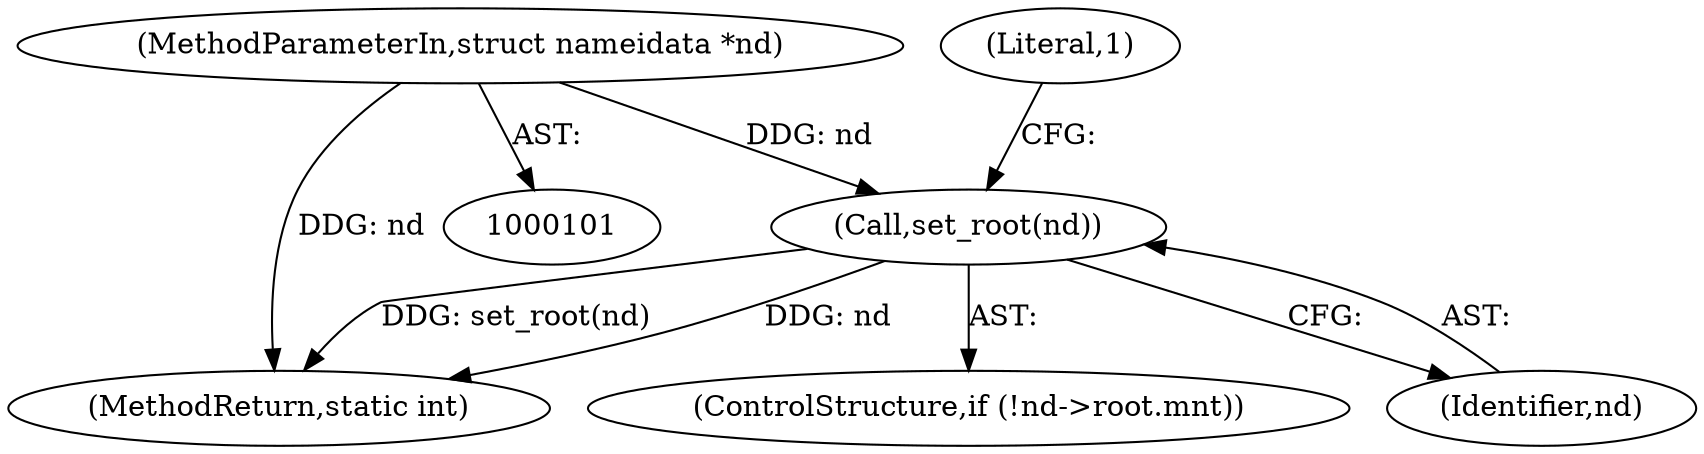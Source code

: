 digraph "0_linux_397d425dc26da728396e66d392d5dcb8dac30c37@pointer" {
"1000111" [label="(Call,set_root(nd))"];
"1000102" [label="(MethodParameterIn,struct nameidata *nd)"];
"1000217" [label="(MethodReturn,static int)"];
"1000104" [label="(ControlStructure,if (!nd->root.mnt))"];
"1000111" [label="(Call,set_root(nd))"];
"1000114" [label="(Literal,1)"];
"1000112" [label="(Identifier,nd)"];
"1000102" [label="(MethodParameterIn,struct nameidata *nd)"];
"1000111" -> "1000104"  [label="AST: "];
"1000111" -> "1000112"  [label="CFG: "];
"1000112" -> "1000111"  [label="AST: "];
"1000114" -> "1000111"  [label="CFG: "];
"1000111" -> "1000217"  [label="DDG: nd"];
"1000111" -> "1000217"  [label="DDG: set_root(nd)"];
"1000102" -> "1000111"  [label="DDG: nd"];
"1000102" -> "1000101"  [label="AST: "];
"1000102" -> "1000217"  [label="DDG: nd"];
}
